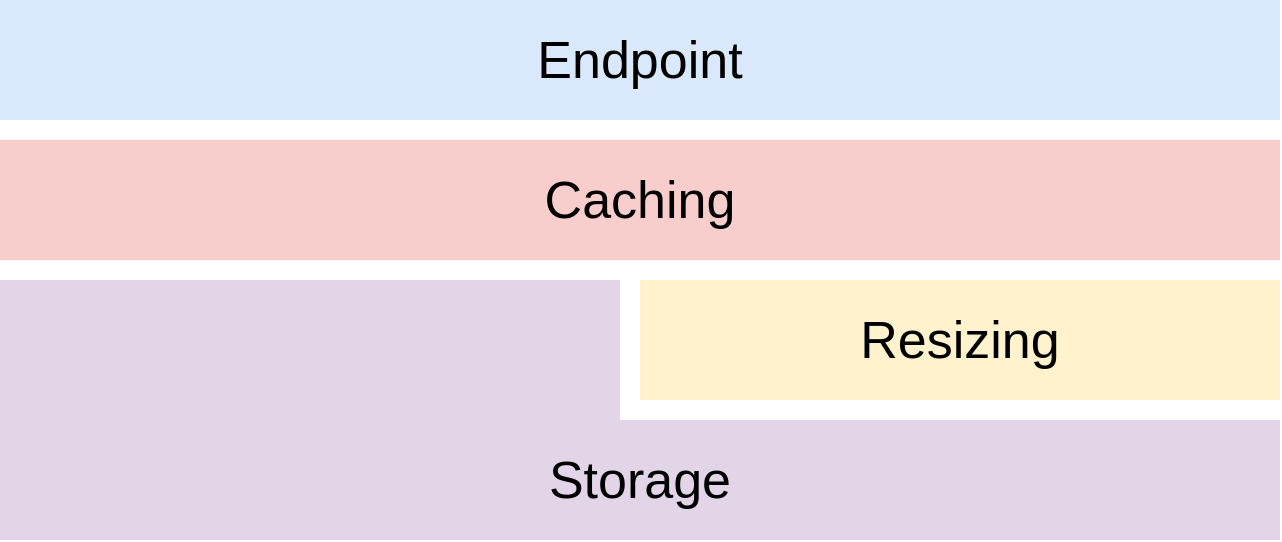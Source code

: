 <mxfile version="14.1.8" type="device"><diagram id="QVOCCz_iMjM97a8ofWEb" name="Page-1"><mxGraphModel dx="904" dy="567" grid="1" gridSize="10" guides="1" tooltips="1" connect="1" arrows="1" fold="1" page="1" pageScale="1" pageWidth="850" pageHeight="1100" math="0" shadow="0"><root><mxCell id="0"/><mxCell id="1" parent="0"/><mxCell id="7Vn3XH6oruUz2C94VvBD-3" value="Storage" style="rounded=0;whiteSpace=wrap;html=1;fillColor=#e1d5e7;fontSize=26;strokeColor=none;" vertex="1" parent="1"><mxGeometry x="79" y="328" width="640" height="60" as="geometry"/></mxCell><mxCell id="7Vn3XH6oruUz2C94VvBD-4" value="Resizing" style="rounded=0;whiteSpace=wrap;html=1;fillColor=#fff2cc;fontSize=26;strokeColor=none;" vertex="1" parent="1"><mxGeometry x="399" y="258" width="320" height="60" as="geometry"/></mxCell><mxCell id="7Vn3XH6oruUz2C94VvBD-12" value="Endpoint" style="rounded=0;whiteSpace=wrap;html=1;fillColor=#dae8fc;fontSize=26;dashed=1;strokeColor=none;" vertex="1" parent="1"><mxGeometry x="79" y="118" width="640" height="60" as="geometry"/></mxCell><mxCell id="7Vn3XH6oruUz2C94VvBD-13" value="Caching" style="rounded=0;whiteSpace=wrap;html=1;fillColor=#f8cecc;fontSize=26;strokeColor=none;shadow=0;sketch=0;glass=0;" vertex="1" parent="1"><mxGeometry x="79" y="188" width="640" height="60" as="geometry"/></mxCell><mxCell id="7Vn3XH6oruUz2C94VvBD-14" value="" style="rounded=0;whiteSpace=wrap;html=1;fillColor=#e1d5e7;fontSize=26;strokeColor=none;" vertex="1" parent="1"><mxGeometry x="79" y="258" width="310" height="80" as="geometry"/></mxCell></root></mxGraphModel></diagram></mxfile>